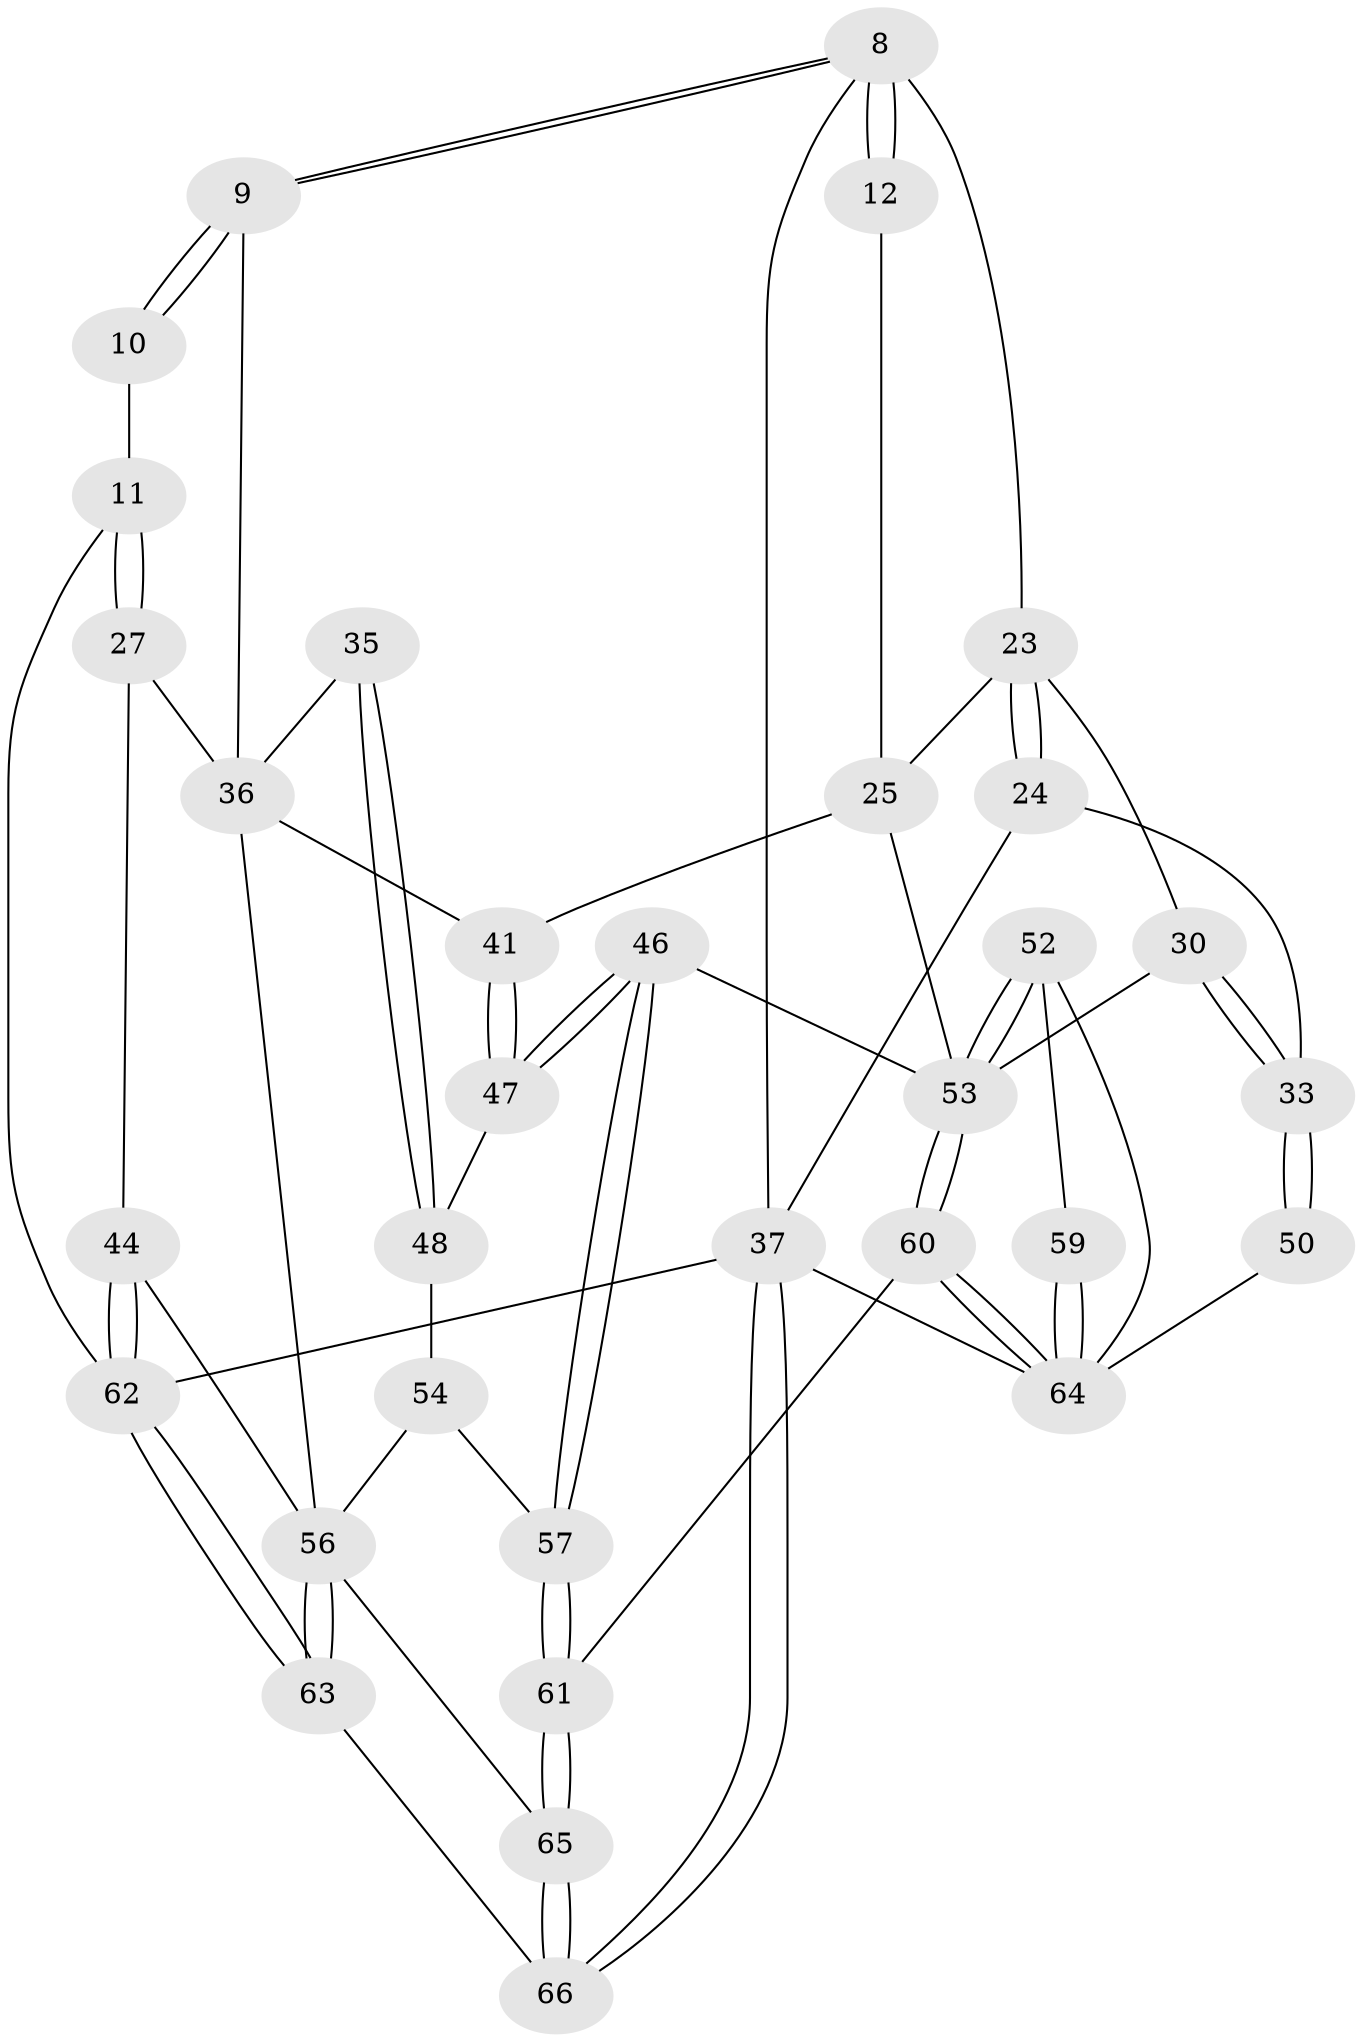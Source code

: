 // original degree distribution, {3: 0.030303030303030304, 4: 0.22727272727272727, 5: 0.5454545454545454, 6: 0.19696969696969696}
// Generated by graph-tools (version 1.1) at 2025/00/03/09/25 05:00:48]
// undirected, 33 vertices, 76 edges
graph export_dot {
graph [start="1"]
  node [color=gray90,style=filled];
  8 [pos="+0.3973863715819704+0.16303711576485366",super="+1+3"];
  9 [pos="+0.2984133211859078+0.2533507186579993"];
  10 [pos="+0.2640845917651285+0.22657691493359017"];
  11 [pos="+0.19552563836224043+0.1957962901328439",super="+6+7"];
  12 [pos="+0.5996626228765056+0.11148866517721469"];
  23 [pos="+0.9114258542676468+0.2136380300887208",super="+13+22"];
  24 [pos="+1+0.05359146549279802"];
  25 [pos="+0.5865420261669253+0.40600624734303875",super="+21+19"];
  27 [pos="+0+0.25919499904102206"];
  30 [pos="+0.7635851514544322+0.49966927756183416"];
  33 [pos="+0.7725989659900371+0.5079650632757855",super="+32"];
  35 [pos="+0.35342852116107654+0.577292242674352"];
  36 [pos="+0.17309031561837857+0.5046601495800689",super="+34"];
  37 [pos="+1+1",super="+4"];
  41 [pos="+0.4610244854888072+0.5500362331302022",super="+26"];
  44 [pos="+0+0.48880670892114536",super="+28"];
  46 [pos="+0.5271549835867217+0.6545039855970997"];
  47 [pos="+0.5060824149269213+0.6396401304507376"];
  48 [pos="+0.35344949823814287+0.6366207429148508"];
  50 [pos="+0.794457349520593+0.5581328676938622",super="+40"];
  52 [pos="+0.7361113172542506+0.755796960907478"];
  53 [pos="+0.672132481671405+0.7960225271434951",super="+45+31"];
  54 [pos="+0.3090520074872649+0.7612539161024685",super="+49"];
  56 [pos="+0.13915319355540445+0.954816924066134",super="+43+42+55"];
  57 [pos="+0.4838959145975777+0.7538959744654432"];
  59 [pos="+0.8428962430926675+0.8065678630474536"];
  60 [pos="+0.6427080125753809+0.8605154665981416"];
  61 [pos="+0.5835895717092401+0.8983481831718347"];
  62 [pos="+0+1",super="+5"];
  63 [pos="+0+1"];
  64 [pos="+1+1",super="+58+51"];
  65 [pos="+0.5757704924422314+0.9145598893098882"];
  66 [pos="+0.5351479462554762+1"];
  8 -- 9;
  8 -- 9;
  8 -- 12 [weight=2];
  8 -- 12;
  8 -- 37;
  8 -- 23;
  9 -- 10;
  9 -- 10;
  9 -- 36;
  10 -- 11 [weight=2];
  11 -- 27;
  11 -- 27;
  11 -- 62;
  12 -- 25;
  23 -- 24;
  23 -- 24;
  23 -- 25 [weight=2];
  23 -- 30;
  24 -- 37;
  24 -- 33;
  25 -- 41 [weight=3];
  25 -- 53;
  27 -- 44;
  27 -- 36;
  30 -- 33;
  30 -- 33;
  30 -- 53;
  33 -- 50 [weight=2];
  33 -- 50;
  35 -- 36 [weight=2];
  35 -- 48;
  35 -- 48;
  36 -- 41 [weight=2];
  36 -- 56;
  37 -- 66;
  37 -- 66;
  37 -- 62 [weight=2];
  37 -- 64;
  41 -- 47;
  41 -- 47;
  44 -- 62 [weight=2];
  44 -- 62;
  44 -- 56;
  46 -- 47;
  46 -- 47;
  46 -- 57;
  46 -- 57;
  46 -- 53;
  47 -- 48;
  48 -- 54;
  50 -- 64 [weight=2];
  52 -- 53;
  52 -- 53;
  52 -- 59;
  52 -- 64;
  53 -- 60;
  53 -- 60;
  54 -- 57;
  54 -- 56 [weight=2];
  56 -- 63;
  56 -- 63;
  56 -- 65;
  57 -- 61;
  57 -- 61;
  59 -- 64 [weight=2];
  59 -- 64;
  60 -- 61;
  60 -- 64;
  60 -- 64;
  61 -- 65;
  61 -- 65;
  62 -- 63;
  62 -- 63;
  63 -- 66;
  65 -- 66;
  65 -- 66;
}
